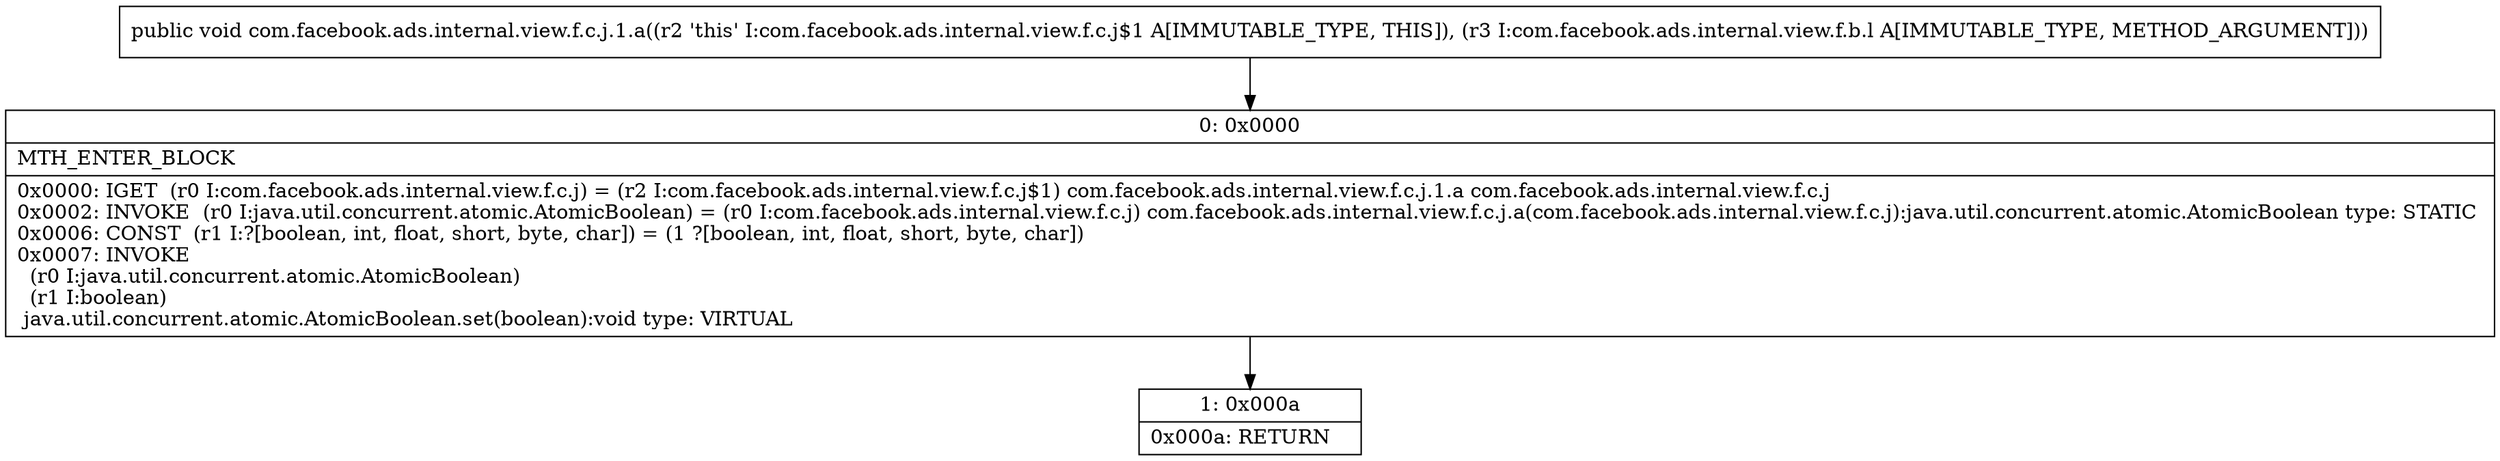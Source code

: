 digraph "CFG forcom.facebook.ads.internal.view.f.c.j.1.a(Lcom\/facebook\/ads\/internal\/view\/f\/b\/l;)V" {
Node_0 [shape=record,label="{0\:\ 0x0000|MTH_ENTER_BLOCK\l|0x0000: IGET  (r0 I:com.facebook.ads.internal.view.f.c.j) = (r2 I:com.facebook.ads.internal.view.f.c.j$1) com.facebook.ads.internal.view.f.c.j.1.a com.facebook.ads.internal.view.f.c.j \l0x0002: INVOKE  (r0 I:java.util.concurrent.atomic.AtomicBoolean) = (r0 I:com.facebook.ads.internal.view.f.c.j) com.facebook.ads.internal.view.f.c.j.a(com.facebook.ads.internal.view.f.c.j):java.util.concurrent.atomic.AtomicBoolean type: STATIC \l0x0006: CONST  (r1 I:?[boolean, int, float, short, byte, char]) = (1 ?[boolean, int, float, short, byte, char]) \l0x0007: INVOKE  \l  (r0 I:java.util.concurrent.atomic.AtomicBoolean)\l  (r1 I:boolean)\l java.util.concurrent.atomic.AtomicBoolean.set(boolean):void type: VIRTUAL \l}"];
Node_1 [shape=record,label="{1\:\ 0x000a|0x000a: RETURN   \l}"];
MethodNode[shape=record,label="{public void com.facebook.ads.internal.view.f.c.j.1.a((r2 'this' I:com.facebook.ads.internal.view.f.c.j$1 A[IMMUTABLE_TYPE, THIS]), (r3 I:com.facebook.ads.internal.view.f.b.l A[IMMUTABLE_TYPE, METHOD_ARGUMENT])) }"];
MethodNode -> Node_0;
Node_0 -> Node_1;
}

